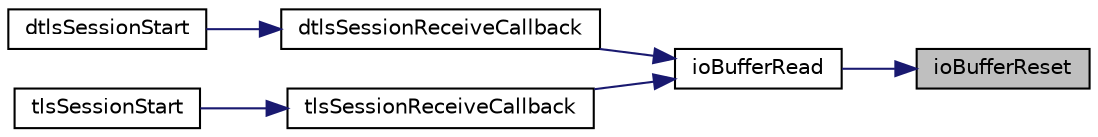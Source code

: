 digraph "ioBufferReset"
{
 // LATEX_PDF_SIZE
  edge [fontname="Helvetica",fontsize="10",labelfontname="Helvetica",labelfontsize="10"];
  node [fontname="Helvetica",fontsize="10",shape=record];
  rankdir="RL";
  Node1 [label="ioBufferReset",height=0.2,width=0.4,color="black", fillcolor="grey75", style="filled", fontcolor="black",tooltip=" "];
  Node1 -> Node2 [dir="back",color="midnightblue",fontsize="10",style="solid",fontname="Helvetica"];
  Node2 [label="ioBufferRead",height=0.2,width=0.4,color="black", fillcolor="white", style="filled",URL="$IOBuffer_8h.html#a78684630917f86486c8555f23d4ed05a",tooltip=" "];
  Node2 -> Node3 [dir="back",color="midnightblue",fontsize="10",style="solid",fontname="Helvetica"];
  Node3 [label="dtlsSessionReceiveCallback",height=0.2,width=0.4,color="black", fillcolor="white", style="filled",URL="$Dtls__mbedtls_8c.html#a1587189b7d49a6d1e3a51106638e2b8a",tooltip=" "];
  Node3 -> Node4 [dir="back",color="midnightblue",fontsize="10",style="solid",fontname="Helvetica"];
  Node4 [label="dtlsSessionStart",height=0.2,width=0.4,color="black", fillcolor="white", style="filled",URL="$Dtls__mbedtls_8c.html#a0872f720df900a4176081befd72bedf4",tooltip=" "];
  Node2 -> Node5 [dir="back",color="midnightblue",fontsize="10",style="solid",fontname="Helvetica"];
  Node5 [label="tlsSessionReceiveCallback",height=0.2,width=0.4,color="black", fillcolor="white", style="filled",URL="$Tls__mbedtls_8c.html#ab4e0a02b8108824c19070e1c837279a2",tooltip=" "];
  Node5 -> Node6 [dir="back",color="midnightblue",fontsize="10",style="solid",fontname="Helvetica"];
  Node6 [label="tlsSessionStart",height=0.2,width=0.4,color="black", fillcolor="white", style="filled",URL="$Tls__mbedtls_8c.html#af3ffd0234e13d548e6e11230d4bd57b9",tooltip=" "];
}
